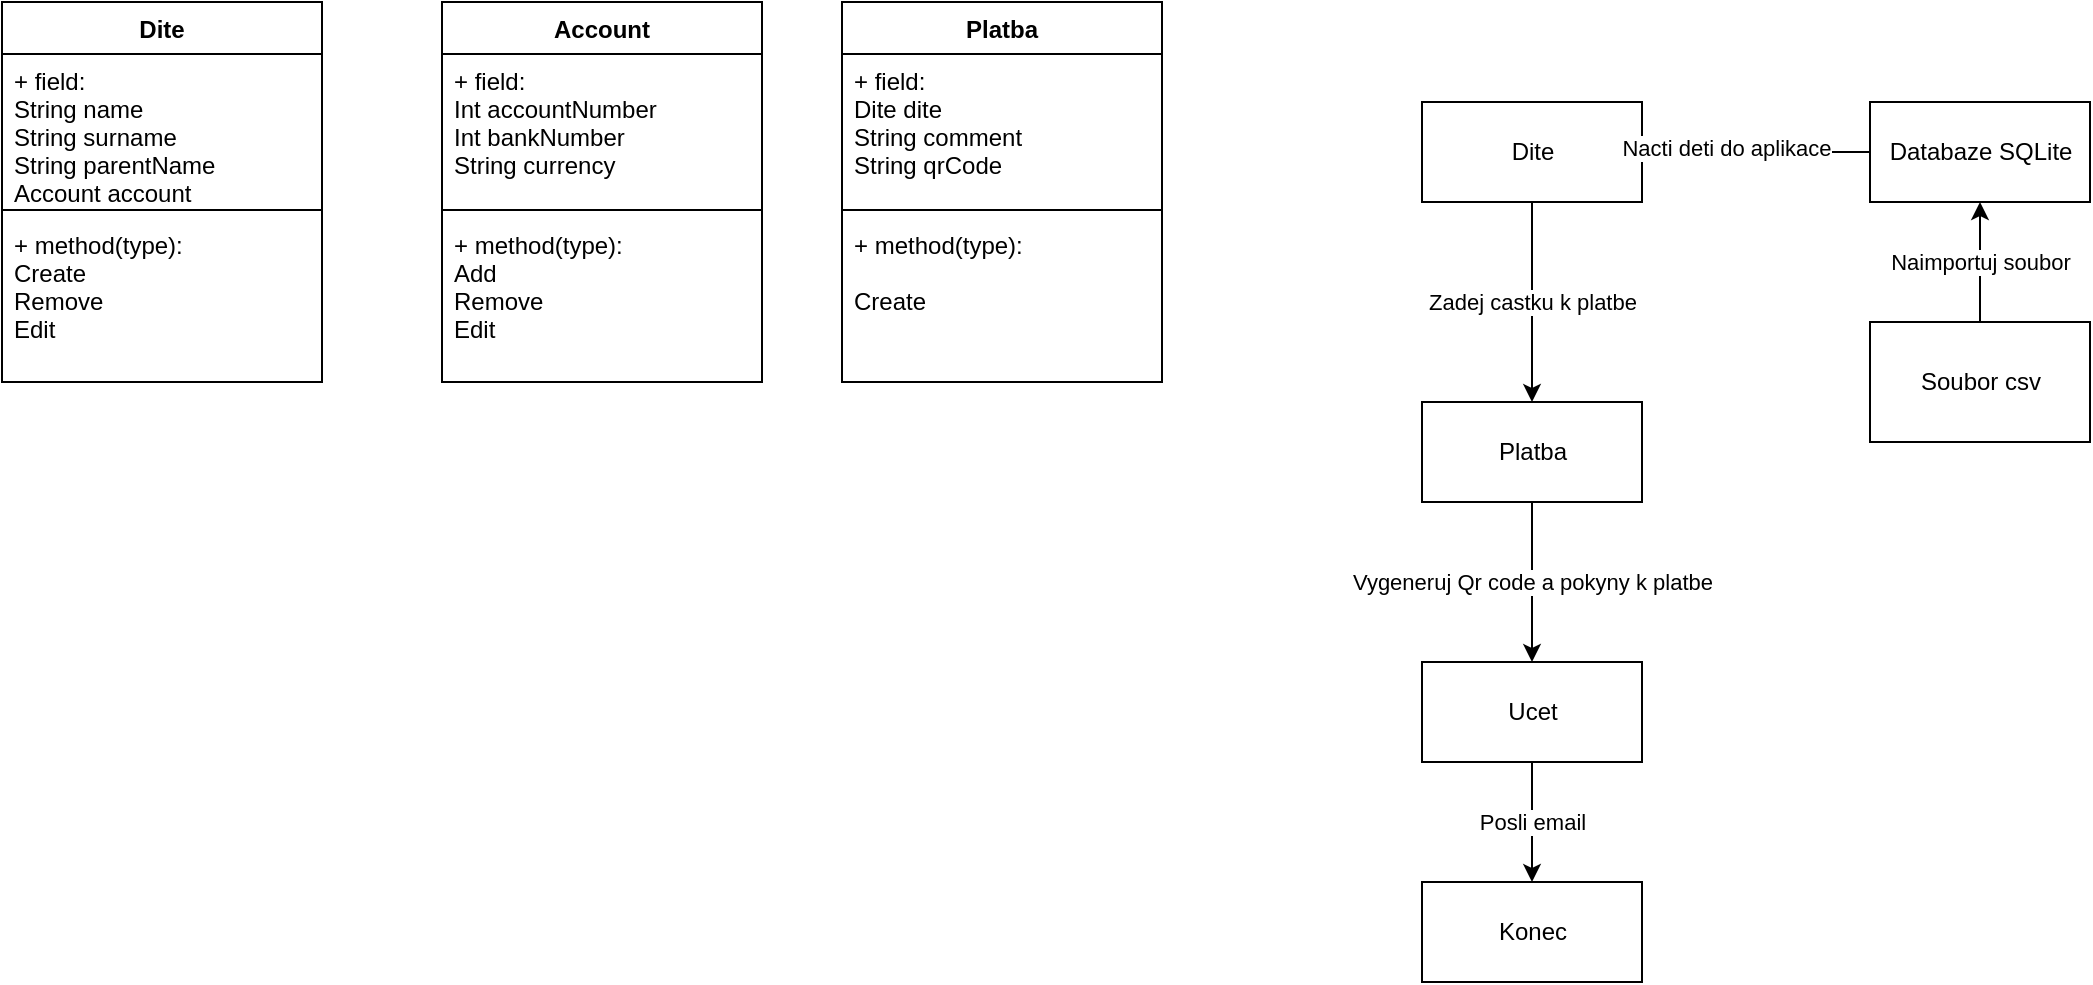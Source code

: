 <mxfile version="16.0.3" type="github" pages="2">
  <diagram id="MZRI4nUH_HbJwKXuaoRH" name="Page-1">
    <mxGraphModel dx="1422" dy="791" grid="1" gridSize="10" guides="1" tooltips="1" connect="1" arrows="1" fold="1" page="1" pageScale="1" pageWidth="827" pageHeight="1169" math="0" shadow="0">
      <root>
        <mxCell id="0" />
        <mxCell id="1" parent="0" />
        <mxCell id="l_4HXUizQV4qGMVoEW6K-3" value="Dite" style="swimlane;fontStyle=1;align=center;verticalAlign=top;childLayout=stackLayout;horizontal=1;startSize=26;horizontalStack=0;resizeParent=1;resizeParentMax=0;resizeLast=0;collapsible=1;marginBottom=0;" parent="1" vertex="1">
          <mxGeometry x="30" y="40" width="160" height="190" as="geometry" />
        </mxCell>
        <mxCell id="l_4HXUizQV4qGMVoEW6K-4" value="+ field: &#xa;String name&#xa;String surname&#xa;String parentName&#xa;Account account&#xa;&#xa;&#xa;&#xa;" style="text;strokeColor=none;fillColor=none;align=left;verticalAlign=top;spacingLeft=4;spacingRight=4;overflow=hidden;rotatable=0;points=[[0,0.5],[1,0.5]];portConstraint=eastwest;" parent="l_4HXUizQV4qGMVoEW6K-3" vertex="1">
          <mxGeometry y="26" width="160" height="74" as="geometry" />
        </mxCell>
        <mxCell id="l_4HXUizQV4qGMVoEW6K-5" value="" style="line;strokeWidth=1;fillColor=none;align=left;verticalAlign=middle;spacingTop=-1;spacingLeft=3;spacingRight=3;rotatable=0;labelPosition=right;points=[];portConstraint=eastwest;" parent="l_4HXUizQV4qGMVoEW6K-3" vertex="1">
          <mxGeometry y="100" width="160" height="8" as="geometry" />
        </mxCell>
        <mxCell id="l_4HXUizQV4qGMVoEW6K-6" value="+ method(type): &#xa;Create&#xa;Remove&#xa;Edit&#xa;" style="text;strokeColor=none;fillColor=none;align=left;verticalAlign=top;spacingLeft=4;spacingRight=4;overflow=hidden;rotatable=0;points=[[0,0.5],[1,0.5]];portConstraint=eastwest;" parent="l_4HXUizQV4qGMVoEW6K-3" vertex="1">
          <mxGeometry y="108" width="160" height="82" as="geometry" />
        </mxCell>
        <mxCell id="RSAyyKOw4akzxzm5Qr3p-8" value="Zadej castku k platbe" style="edgeStyle=orthogonalEdgeStyle;rounded=0;orthogonalLoop=1;jettySize=auto;html=1;" edge="1" parent="1" source="l_4HXUizQV4qGMVoEW6K-7" target="l_4HXUizQV4qGMVoEW6K-13">
          <mxGeometry relative="1" as="geometry" />
        </mxCell>
        <mxCell id="l_4HXUizQV4qGMVoEW6K-7" value="Dite" style="html=1;" parent="1" vertex="1">
          <mxGeometry x="740" y="90" width="110" height="50" as="geometry" />
        </mxCell>
        <mxCell id="RSAyyKOw4akzxzm5Qr3p-11" value="Naimportuj soubor" style="edgeStyle=orthogonalEdgeStyle;rounded=0;orthogonalLoop=1;jettySize=auto;html=1;" edge="1" parent="1" source="l_4HXUizQV4qGMVoEW6K-10" target="l_4HXUizQV4qGMVoEW6K-11">
          <mxGeometry relative="1" as="geometry" />
        </mxCell>
        <mxCell id="l_4HXUizQV4qGMVoEW6K-10" value="Soubor csv" style="html=1;" parent="1" vertex="1">
          <mxGeometry x="964" y="200" width="110" height="60" as="geometry" />
        </mxCell>
        <mxCell id="RSAyyKOw4akzxzm5Qr3p-10" value="" style="edgeStyle=orthogonalEdgeStyle;rounded=0;orthogonalLoop=1;jettySize=auto;html=1;" edge="1" parent="1" source="l_4HXUizQV4qGMVoEW6K-11" target="l_4HXUizQV4qGMVoEW6K-7">
          <mxGeometry relative="1" as="geometry" />
        </mxCell>
        <mxCell id="RSAyyKOw4akzxzm5Qr3p-12" value="Nacti deti do aplikace" style="edgeLabel;html=1;align=center;verticalAlign=middle;resizable=0;points=[];" vertex="1" connectable="0" parent="RSAyyKOw4akzxzm5Qr3p-10">
          <mxGeometry x="0.263" y="-2" relative="1" as="geometry">
            <mxPoint as="offset" />
          </mxGeometry>
        </mxCell>
        <mxCell id="l_4HXUizQV4qGMVoEW6K-11" value="Databaze SQLite" style="html=1;" parent="1" vertex="1">
          <mxGeometry x="964" y="90" width="110" height="50" as="geometry" />
        </mxCell>
        <mxCell id="RSAyyKOw4akzxzm5Qr3p-14" value="Posli email" style="edgeStyle=orthogonalEdgeStyle;rounded=0;orthogonalLoop=1;jettySize=auto;html=1;" edge="1" parent="1" source="l_4HXUizQV4qGMVoEW6K-12" target="RSAyyKOw4akzxzm5Qr3p-13">
          <mxGeometry relative="1" as="geometry" />
        </mxCell>
        <mxCell id="l_4HXUizQV4qGMVoEW6K-12" value="Ucet" style="html=1;" parent="1" vertex="1">
          <mxGeometry x="740" y="370" width="110" height="50" as="geometry" />
        </mxCell>
        <mxCell id="RSAyyKOw4akzxzm5Qr3p-9" value="Vygeneruj Qr code a pokyny k platbe" style="edgeStyle=orthogonalEdgeStyle;rounded=0;orthogonalLoop=1;jettySize=auto;html=1;" edge="1" parent="1" source="l_4HXUizQV4qGMVoEW6K-13" target="l_4HXUizQV4qGMVoEW6K-12">
          <mxGeometry relative="1" as="geometry" />
        </mxCell>
        <mxCell id="l_4HXUizQV4qGMVoEW6K-13" value="Platba" style="html=1;" parent="1" vertex="1">
          <mxGeometry x="740" y="240" width="110" height="50" as="geometry" />
        </mxCell>
        <mxCell id="l_4HXUizQV4qGMVoEW6K-14" value="Platba" style="swimlane;fontStyle=1;align=center;verticalAlign=top;childLayout=stackLayout;horizontal=1;startSize=26;horizontalStack=0;resizeParent=1;resizeParentMax=0;resizeLast=0;collapsible=1;marginBottom=0;" parent="1" vertex="1">
          <mxGeometry x="450" y="40" width="160" height="190" as="geometry" />
        </mxCell>
        <mxCell id="l_4HXUizQV4qGMVoEW6K-15" value="+ field: &#xa;Dite dite&#xa;String comment&#xa;String qrCode&#xa; &#xa;&#xa;&#xa;&#xa;" style="text;strokeColor=none;fillColor=none;align=left;verticalAlign=top;spacingLeft=4;spacingRight=4;overflow=hidden;rotatable=0;points=[[0,0.5],[1,0.5]];portConstraint=eastwest;" parent="l_4HXUizQV4qGMVoEW6K-14" vertex="1">
          <mxGeometry y="26" width="160" height="74" as="geometry" />
        </mxCell>
        <mxCell id="l_4HXUizQV4qGMVoEW6K-16" value="" style="line;strokeWidth=1;fillColor=none;align=left;verticalAlign=middle;spacingTop=-1;spacingLeft=3;spacingRight=3;rotatable=0;labelPosition=right;points=[];portConstraint=eastwest;" parent="l_4HXUizQV4qGMVoEW6K-14" vertex="1">
          <mxGeometry y="100" width="160" height="8" as="geometry" />
        </mxCell>
        <mxCell id="l_4HXUizQV4qGMVoEW6K-17" value="+ method(type): &#xa;&#xa;Create&#xa;&#xa;" style="text;strokeColor=none;fillColor=none;align=left;verticalAlign=top;spacingLeft=4;spacingRight=4;overflow=hidden;rotatable=0;points=[[0,0.5],[1,0.5]];portConstraint=eastwest;" parent="l_4HXUizQV4qGMVoEW6K-14" vertex="1">
          <mxGeometry y="108" width="160" height="82" as="geometry" />
        </mxCell>
        <mxCell id="RSAyyKOw4akzxzm5Qr3p-2" value="Account" style="swimlane;fontStyle=1;align=center;verticalAlign=top;childLayout=stackLayout;horizontal=1;startSize=26;horizontalStack=0;resizeParent=1;resizeParentMax=0;resizeLast=0;collapsible=1;marginBottom=0;" vertex="1" parent="1">
          <mxGeometry x="250" y="40" width="160" height="190" as="geometry" />
        </mxCell>
        <mxCell id="RSAyyKOw4akzxzm5Qr3p-3" value="+ field: &#xa;Int accountNumber&#xa;Int bankNumber&#xa;String currency&#xa; &#xa;&#xa;&#xa;&#xa;" style="text;strokeColor=none;fillColor=none;align=left;verticalAlign=top;spacingLeft=4;spacingRight=4;overflow=hidden;rotatable=0;points=[[0,0.5],[1,0.5]];portConstraint=eastwest;" vertex="1" parent="RSAyyKOw4akzxzm5Qr3p-2">
          <mxGeometry y="26" width="160" height="74" as="geometry" />
        </mxCell>
        <mxCell id="RSAyyKOw4akzxzm5Qr3p-4" value="" style="line;strokeWidth=1;fillColor=none;align=left;verticalAlign=middle;spacingTop=-1;spacingLeft=3;spacingRight=3;rotatable=0;labelPosition=right;points=[];portConstraint=eastwest;" vertex="1" parent="RSAyyKOw4akzxzm5Qr3p-2">
          <mxGeometry y="100" width="160" height="8" as="geometry" />
        </mxCell>
        <mxCell id="RSAyyKOw4akzxzm5Qr3p-5" value="+ method(type): &#xa;Add&#xa;Remove&#xa;Edit&#xa;&#xa;&#xa;&#xa;" style="text;strokeColor=none;fillColor=none;align=left;verticalAlign=top;spacingLeft=4;spacingRight=4;overflow=hidden;rotatable=0;points=[[0,0.5],[1,0.5]];portConstraint=eastwest;" vertex="1" parent="RSAyyKOw4akzxzm5Qr3p-2">
          <mxGeometry y="108" width="160" height="82" as="geometry" />
        </mxCell>
        <mxCell id="RSAyyKOw4akzxzm5Qr3p-13" value="Konec" style="html=1;" vertex="1" parent="1">
          <mxGeometry x="740" y="480" width="110" height="50" as="geometry" />
        </mxCell>
      </root>
    </mxGraphModel>
  </diagram>
  <diagram id="rhyjR_3t6H-Lra8BdYRO" name="Databaze">
    <mxGraphModel dx="1422" dy="791" grid="1" gridSize="10" guides="1" tooltips="1" connect="1" arrows="1" fold="1" page="1" pageScale="1" pageWidth="827" pageHeight="1169" math="0" shadow="0">
      <root>
        <mxCell id="VCdfou7zmhSxeWlWEM5H-0" />
        <mxCell id="VCdfou7zmhSxeWlWEM5H-1" parent="VCdfou7zmhSxeWlWEM5H-0" />
        <mxCell id="DNnadgilErIjOQtuBHpu-0" value="&lt;div style=&quot;box-sizing: border-box ; width: 100% ; background: #e4e4e4 ; padding: 2px&quot;&gt;Deti&lt;br&gt;&lt;/div&gt;&lt;table style=&quot;width: 100% ; font-size: 1em&quot; cellspacing=&quot;0&quot; cellpadding=&quot;2&quot;&gt;&lt;tbody&gt;&lt;tr&gt;&lt;td&gt;PK&lt;/td&gt;&lt;td&gt;uniqueId&lt;/td&gt;&lt;/tr&gt;&lt;tr&gt;&lt;td&gt;FK1&lt;/td&gt;&lt;td&gt;Id + jmeno + prijmeni&lt;br&gt;&lt;/td&gt;&lt;/tr&gt;&lt;tr&gt;&lt;td&gt;&lt;br&gt;&lt;/td&gt;&lt;td&gt;Jmeno&lt;br&gt;Prijmeni&lt;br&gt;Rodic &lt;br&gt;&lt;br&gt;&lt;/td&gt;&lt;/tr&gt;&lt;/tbody&gt;&lt;/table&gt;" style="verticalAlign=top;align=left;overflow=fill;html=1;" vertex="1" parent="VCdfou7zmhSxeWlWEM5H-1">
          <mxGeometry x="100" y="70" width="180" height="110" as="geometry" />
        </mxCell>
        <mxCell id="DNnadgilErIjOQtuBHpu-7" value="" style="edgeStyle=orthogonalEdgeStyle;rounded=0;orthogonalLoop=1;jettySize=auto;html=1;" edge="1" parent="VCdfou7zmhSxeWlWEM5H-1" source="DNnadgilErIjOQtuBHpu-1" target="DNnadgilErIjOQtuBHpu-6">
          <mxGeometry relative="1" as="geometry" />
        </mxCell>
        <mxCell id="DNnadgilErIjOQtuBHpu-1" value="Accounts&lt;table style=&quot;width: 100% ; font-size: 1em&quot; cellspacing=&quot;0&quot; cellpadding=&quot;2&quot;&gt;&lt;tbody&gt;&lt;tr&gt;&lt;td&gt;PK&lt;/td&gt;&lt;td&gt;uniqueId&lt;/td&gt;&lt;/tr&gt;&lt;tr&gt;&lt;td&gt;FK1&lt;/td&gt;&lt;td&gt;Id + jmeno + prijmeni&lt;/td&gt;&lt;/tr&gt;&lt;tr&gt;&lt;td&gt;&lt;br&gt;&lt;/td&gt;&lt;td&gt;Account number&lt;br&gt;Bank code&lt;br&gt;Currency&lt;br&gt;&lt;br&gt;&lt;/td&gt;&lt;/tr&gt;&lt;/tbody&gt;&lt;/table&gt;" style="verticalAlign=top;align=left;overflow=fill;html=1;" vertex="1" parent="VCdfou7zmhSxeWlWEM5H-1">
          <mxGeometry x="530" y="75" width="180" height="100" as="geometry" />
        </mxCell>
        <mxCell id="DNnadgilErIjOQtuBHpu-4" value="" style="edgeStyle=orthogonalEdgeStyle;rounded=0;orthogonalLoop=1;jettySize=auto;html=1;" edge="1" parent="VCdfou7zmhSxeWlWEM5H-1" source="DNnadgilErIjOQtuBHpu-2" target="DNnadgilErIjOQtuBHpu-3">
          <mxGeometry relative="1" as="geometry" />
        </mxCell>
        <mxCell id="DNnadgilErIjOQtuBHpu-2" value="Platby&lt;table style=&quot;width: 100% ; font-size: 1em&quot; cellspacing=&quot;0&quot; cellpadding=&quot;2&quot;&gt;&lt;tbody&gt;&lt;tr&gt;&lt;td&gt;PK&lt;/td&gt;&lt;td&gt;uniqueId&lt;/td&gt;&lt;/tr&gt;&lt;tr&gt;&lt;td&gt;FK1&lt;/td&gt;&lt;td&gt;Id + jmeno + prijmeni&lt;/td&gt;&lt;/tr&gt;&lt;tr&gt;&lt;td&gt;&lt;br&gt;&lt;/td&gt;&lt;td&gt;amount&lt;br&gt;date&lt;br&gt;zaplaceno&lt;br&gt;&lt;br&gt;&lt;/td&gt;&lt;/tr&gt;&lt;/tbody&gt;&lt;/table&gt;" style="verticalAlign=top;align=left;overflow=fill;html=1;" vertex="1" parent="VCdfou7zmhSxeWlWEM5H-1">
          <mxGeometry x="530" y="270" width="180" height="120" as="geometry" />
        </mxCell>
        <mxCell id="DNnadgilErIjOQtuBHpu-5" value="" style="edgeStyle=orthogonalEdgeStyle;rounded=0;orthogonalLoop=1;jettySize=auto;html=1;" edge="1" parent="VCdfou7zmhSxeWlWEM5H-1" source="DNnadgilErIjOQtuBHpu-3" target="DNnadgilErIjOQtuBHpu-0">
          <mxGeometry relative="1" as="geometry" />
        </mxCell>
        <mxCell id="DNnadgilErIjOQtuBHpu-3" value="M:N" style="rhombus;whiteSpace=wrap;html=1;align=left;verticalAlign=top;" vertex="1" parent="VCdfou7zmhSxeWlWEM5H-1">
          <mxGeometry x="150" y="290" width="80" height="80" as="geometry" />
        </mxCell>
        <mxCell id="DNnadgilErIjOQtuBHpu-8" value="" style="edgeStyle=orthogonalEdgeStyle;rounded=0;orthogonalLoop=1;jettySize=auto;html=1;" edge="1" parent="VCdfou7zmhSxeWlWEM5H-1" source="DNnadgilErIjOQtuBHpu-6" target="DNnadgilErIjOQtuBHpu-0">
          <mxGeometry relative="1" as="geometry" />
        </mxCell>
        <mxCell id="DNnadgilErIjOQtuBHpu-6" value="M:N" style="rhombus;whiteSpace=wrap;html=1;align=left;verticalAlign=top;" vertex="1" parent="VCdfou7zmhSxeWlWEM5H-1">
          <mxGeometry x="374" y="85" width="80" height="80" as="geometry" />
        </mxCell>
      </root>
    </mxGraphModel>
  </diagram>
</mxfile>
